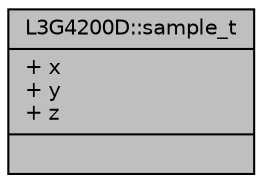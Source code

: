digraph "L3G4200D::sample_t"
{
  edge [fontname="Helvetica",fontsize="10",labelfontname="Helvetica",labelfontsize="10"];
  node [fontname="Helvetica",fontsize="10",shape=record];
  Node1 [label="{L3G4200D::sample_t\n|+ x\l+ y\l+ z\l|}",height=0.2,width=0.4,color="black", fillcolor="grey75", style="filled", fontcolor="black"];
}
